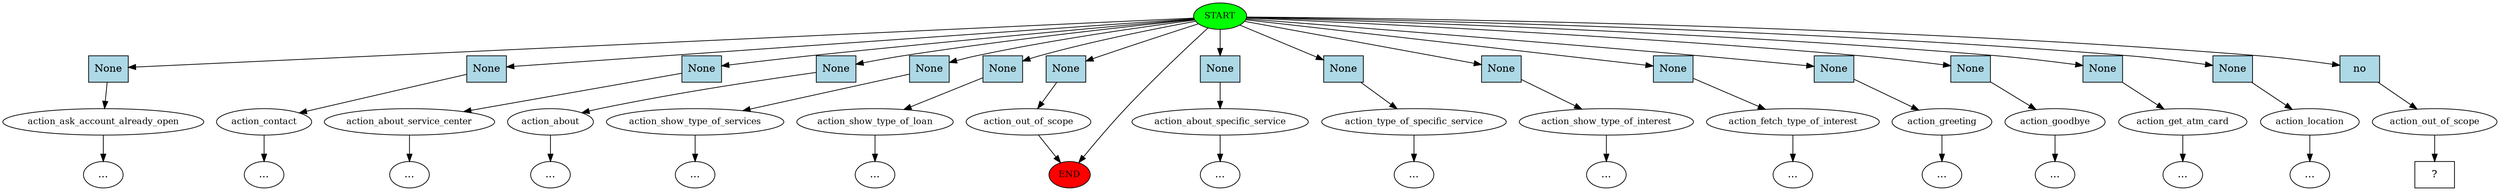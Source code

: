 digraph  {
0 [class="start active", fillcolor=green, fontsize=12, label=START, style=filled];
"-1" [class=end, fillcolor=red, fontsize=12, label=END, style=filled];
1 [class="", fontsize=12, label=action_ask_account_already_open];
2 [class="", fontsize=12, label=action_contact];
"-4" [class=ellipsis, label="..."];
3 [class="", fontsize=12, label=action_about_service_center];
"-5" [class=ellipsis, label="..."];
4 [class="", fontsize=12, label=action_about];
"-6" [class=ellipsis, label="..."];
5 [class="", fontsize=12, label=action_show_type_of_services];
8 [class="", fontsize=12, label=action_show_type_of_loan];
"-10" [class=ellipsis, label="..."];
9 [class="", fontsize=12, label=action_about_specific_service];
"-11" [class=ellipsis, label="..."];
10 [class="", fontsize=12, label=action_type_of_specific_service];
16 [class="", fontsize=12, label=action_show_type_of_interest];
"-19" [class=ellipsis, label="..."];
18 [class="", fontsize=12, label=action_fetch_type_of_interest];
"-26" [class=ellipsis, label="..."];
26 [class="", fontsize=12, label=action_greeting];
"-28" [class=ellipsis, label="..."];
"-29" [class=ellipsis, label="..."];
28 [class="", fontsize=12, label=action_goodbye];
"-30" [class=ellipsis, label="..."];
29 [class="", fontsize=12, label=action_out_of_scope];
"-31" [class=ellipsis, label="..."];
31 [class="", fontsize=12, label=action_get_atm_card];
"-32" [class=ellipsis, label="..."];
32 [class="", fontsize=12, label=action_location];
"-33" [class=ellipsis, label="..."];
"-34" [class=ellipsis, label="..."];
34 [class=active, fontsize=12, label=action_out_of_scope];
35 [class="intent dashed active", label="  ?  ", shape=rect];
36 [class=intent, fillcolor=lightblue, label=None, shape=rect, style=filled];
37 [class=intent, fillcolor=lightblue, label=None, shape=rect, style=filled];
38 [class=intent, fillcolor=lightblue, label=None, shape=rect, style=filled];
39 [class=intent, fillcolor=lightblue, label=None, shape=rect, style=filled];
40 [class=intent, fillcolor=lightblue, label=None, shape=rect, style=filled];
41 [class=intent, fillcolor=lightblue, label=None, shape=rect, style=filled];
42 [class=intent, fillcolor=lightblue, label=None, shape=rect, style=filled];
43 [class=intent, fillcolor=lightblue, label=None, shape=rect, style=filled];
44 [class=intent, fillcolor=lightblue, label=None, shape=rect, style=filled];
45 [class=intent, fillcolor=lightblue, label=None, shape=rect, style=filled];
46 [class=intent, fillcolor=lightblue, label=None, shape=rect, style=filled];
47 [class=intent, fillcolor=lightblue, label=None, shape=rect, style=filled];
48 [class=intent, fillcolor=lightblue, label=None, shape=rect, style=filled];
49 [class=intent, fillcolor=lightblue, label=None, shape=rect, style=filled];
50 [class=intent, fillcolor=lightblue, label=None, shape=rect, style=filled];
51 [class="intent active", fillcolor=lightblue, label=no, shape=rect, style=filled];
0 -> "-1"  [class="", key=NONE, label=""];
0 -> 36  [class="", key=0];
0 -> 37  [class="", key=0];
0 -> 38  [class="", key=0];
0 -> 39  [class="", key=0];
0 -> 40  [class="", key=0];
0 -> 41  [class="", key=0];
0 -> 42  [class="", key=0];
0 -> 43  [class="", key=0];
0 -> 44  [class="", key=0];
0 -> 45  [class="", key=0];
0 -> 46  [class="", key=0];
0 -> 47  [class="", key=0];
0 -> 48  [class="", key=0];
0 -> 49  [class="", key=0];
0 -> 50  [class="", key=0];
0 -> 51  [class=active, key=0];
1 -> "-34"  [class="", key=NONE, label=""];
2 -> "-4"  [class="", key=NONE, label=""];
3 -> "-5"  [class="", key=NONE, label=""];
4 -> "-6"  [class="", key=NONE, label=""];
5 -> "-26"  [class="", key=NONE, label=""];
8 -> "-10"  [class="", key=NONE, label=""];
9 -> "-11"  [class="", key=NONE, label=""];
10 -> "-31"  [class="", key=NONE, label=""];
16 -> "-19"  [class="", key=NONE, label=""];
18 -> "-29"  [class="", key=NONE, label=""];
26 -> "-28"  [class="", key=NONE, label=""];
28 -> "-30"  [class="", key=NONE, label=""];
29 -> "-1"  [class="", key=NONE, label=""];
31 -> "-32"  [class="", key=NONE, label=""];
32 -> "-33"  [class="", key=NONE, label=""];
34 -> 35  [class=active, key=NONE, label=""];
36 -> 1  [class="", key=0];
37 -> 2  [class="", key=0];
38 -> 3  [class="", key=0];
39 -> 4  [class="", key=0];
40 -> 5  [class="", key=0];
41 -> 8  [class="", key=0];
42 -> 9  [class="", key=0];
43 -> 10  [class="", key=0];
44 -> 16  [class="", key=0];
45 -> 18  [class="", key=0];
46 -> 26  [class="", key=0];
47 -> 28  [class="", key=0];
48 -> 29  [class="", key=0];
49 -> 31  [class="", key=0];
50 -> 32  [class="", key=0];
51 -> 34  [class=active, key=0];
}
